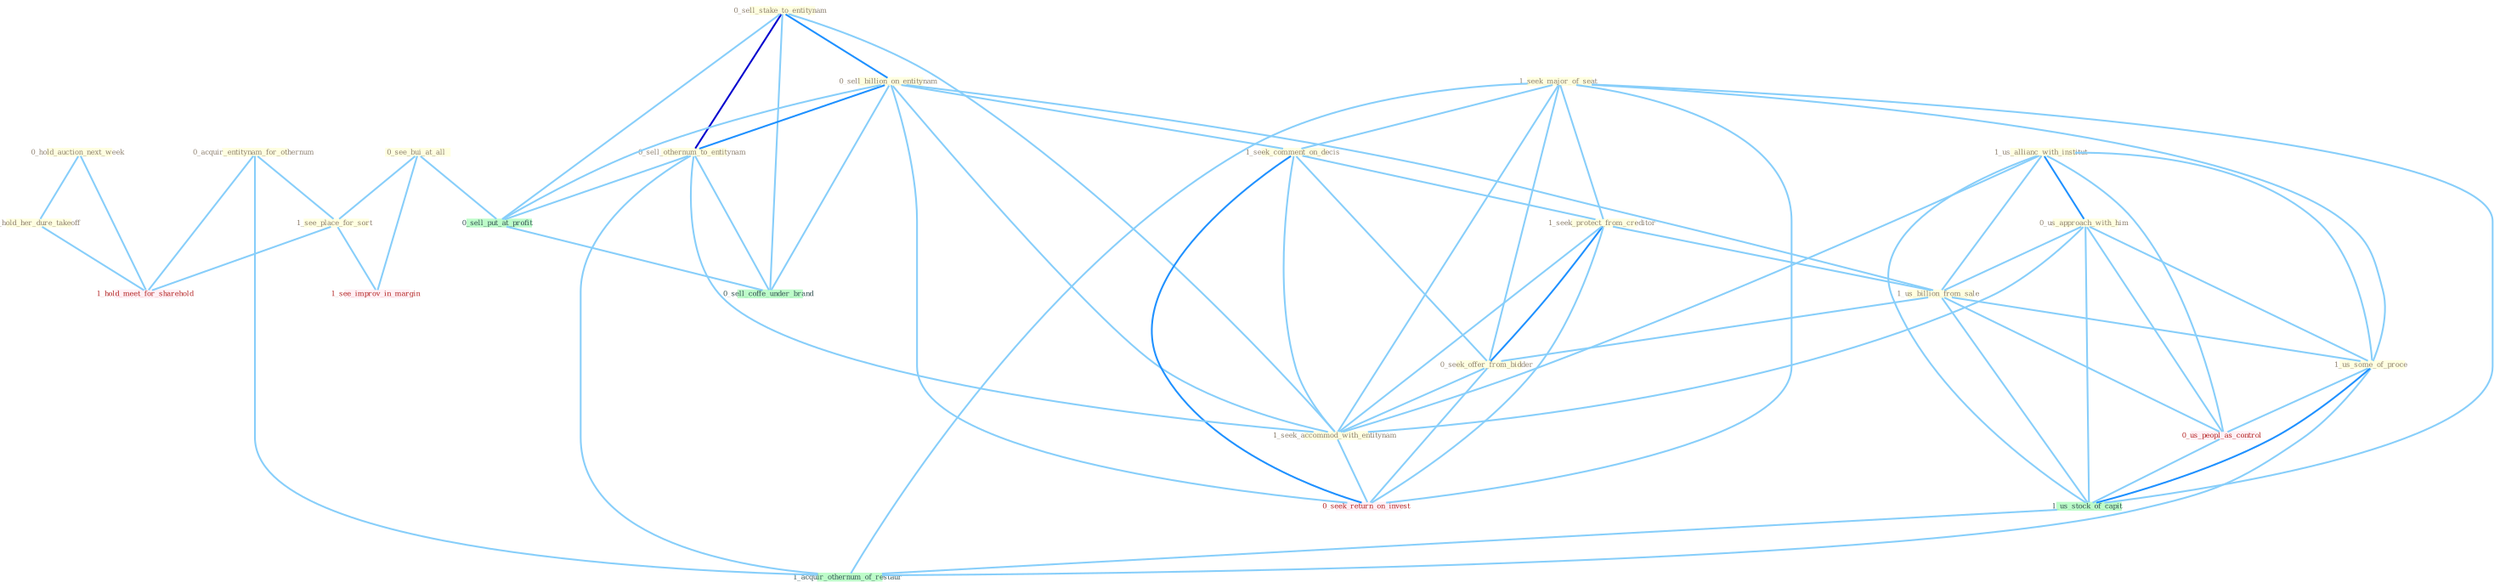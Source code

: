 Graph G{ 
    node
    [shape=polygon,style=filled,width=.5,height=.06,color="#BDFCC9",fixedsize=true,fontsize=4,
    fontcolor="#2f4f4f"];
    {node
    [color="#ffffe0", fontcolor="#8b7d6b"] "0_hold_auction_next_week " "0_acquir_entitynam_for_othernum " "1_seek_major_of_seat " "1_us_allianc_with_institut " "0_sell_stake_to_entitynam " "0_see_bui_at_all " "0_sell_billion_on_entitynam " "1_seek_comment_on_decis " "0_hold_her_dure_takeoff " "0_sell_othernum_to_entitynam " "1_seek_protect_from_creditor " "0_us_approach_with_him " "1_us_billion_from_sale " "1_us_some_of_proce " "1_see_place_for_sort " "0_seek_offer_from_bidder " "1_seek_accommod_with_entitynam "}
{node [color="#fff0f5", fontcolor="#b22222"] "0_us_peopl_as_control " "0_seek_return_on_invest " "1_see_improv_in_margin " "1_hold_meet_for_sharehold "}
edge [color="#B0E2FF"];

	"0_hold_auction_next_week " -- "0_hold_her_dure_takeoff " [w="1", color="#87cefa" ];
	"0_hold_auction_next_week " -- "1_hold_meet_for_sharehold " [w="1", color="#87cefa" ];
	"0_acquir_entitynam_for_othernum " -- "1_see_place_for_sort " [w="1", color="#87cefa" ];
	"0_acquir_entitynam_for_othernum " -- "1_hold_meet_for_sharehold " [w="1", color="#87cefa" ];
	"0_acquir_entitynam_for_othernum " -- "1_acquir_othernum_of_restaur " [w="1", color="#87cefa" ];
	"1_seek_major_of_seat " -- "1_seek_comment_on_decis " [w="1", color="#87cefa" ];
	"1_seek_major_of_seat " -- "1_seek_protect_from_creditor " [w="1", color="#87cefa" ];
	"1_seek_major_of_seat " -- "1_us_some_of_proce " [w="1", color="#87cefa" ];
	"1_seek_major_of_seat " -- "0_seek_offer_from_bidder " [w="1", color="#87cefa" ];
	"1_seek_major_of_seat " -- "1_seek_accommod_with_entitynam " [w="1", color="#87cefa" ];
	"1_seek_major_of_seat " -- "0_seek_return_on_invest " [w="1", color="#87cefa" ];
	"1_seek_major_of_seat " -- "1_us_stock_of_capit " [w="1", color="#87cefa" ];
	"1_seek_major_of_seat " -- "1_acquir_othernum_of_restaur " [w="1", color="#87cefa" ];
	"1_us_allianc_with_institut " -- "0_us_approach_with_him " [w="2", color="#1e90ff" , len=0.8];
	"1_us_allianc_with_institut " -- "1_us_billion_from_sale " [w="1", color="#87cefa" ];
	"1_us_allianc_with_institut " -- "1_us_some_of_proce " [w="1", color="#87cefa" ];
	"1_us_allianc_with_institut " -- "1_seek_accommod_with_entitynam " [w="1", color="#87cefa" ];
	"1_us_allianc_with_institut " -- "0_us_peopl_as_control " [w="1", color="#87cefa" ];
	"1_us_allianc_with_institut " -- "1_us_stock_of_capit " [w="1", color="#87cefa" ];
	"0_sell_stake_to_entitynam " -- "0_sell_billion_on_entitynam " [w="2", color="#1e90ff" , len=0.8];
	"0_sell_stake_to_entitynam " -- "0_sell_othernum_to_entitynam " [w="3", color="#0000cd" , len=0.6];
	"0_sell_stake_to_entitynam " -- "1_seek_accommod_with_entitynam " [w="1", color="#87cefa" ];
	"0_sell_stake_to_entitynam " -- "0_sell_put_at_profit " [w="1", color="#87cefa" ];
	"0_sell_stake_to_entitynam " -- "0_sell_coffe_under_brand " [w="1", color="#87cefa" ];
	"0_see_bui_at_all " -- "1_see_place_for_sort " [w="1", color="#87cefa" ];
	"0_see_bui_at_all " -- "0_sell_put_at_profit " [w="1", color="#87cefa" ];
	"0_see_bui_at_all " -- "1_see_improv_in_margin " [w="1", color="#87cefa" ];
	"0_sell_billion_on_entitynam " -- "1_seek_comment_on_decis " [w="1", color="#87cefa" ];
	"0_sell_billion_on_entitynam " -- "0_sell_othernum_to_entitynam " [w="2", color="#1e90ff" , len=0.8];
	"0_sell_billion_on_entitynam " -- "1_us_billion_from_sale " [w="1", color="#87cefa" ];
	"0_sell_billion_on_entitynam " -- "1_seek_accommod_with_entitynam " [w="1", color="#87cefa" ];
	"0_sell_billion_on_entitynam " -- "0_sell_put_at_profit " [w="1", color="#87cefa" ];
	"0_sell_billion_on_entitynam " -- "0_seek_return_on_invest " [w="1", color="#87cefa" ];
	"0_sell_billion_on_entitynam " -- "0_sell_coffe_under_brand " [w="1", color="#87cefa" ];
	"1_seek_comment_on_decis " -- "1_seek_protect_from_creditor " [w="1", color="#87cefa" ];
	"1_seek_comment_on_decis " -- "0_seek_offer_from_bidder " [w="1", color="#87cefa" ];
	"1_seek_comment_on_decis " -- "1_seek_accommod_with_entitynam " [w="1", color="#87cefa" ];
	"1_seek_comment_on_decis " -- "0_seek_return_on_invest " [w="2", color="#1e90ff" , len=0.8];
	"0_hold_her_dure_takeoff " -- "1_hold_meet_for_sharehold " [w="1", color="#87cefa" ];
	"0_sell_othernum_to_entitynam " -- "1_seek_accommod_with_entitynam " [w="1", color="#87cefa" ];
	"0_sell_othernum_to_entitynam " -- "0_sell_put_at_profit " [w="1", color="#87cefa" ];
	"0_sell_othernum_to_entitynam " -- "0_sell_coffe_under_brand " [w="1", color="#87cefa" ];
	"0_sell_othernum_to_entitynam " -- "1_acquir_othernum_of_restaur " [w="1", color="#87cefa" ];
	"1_seek_protect_from_creditor " -- "1_us_billion_from_sale " [w="1", color="#87cefa" ];
	"1_seek_protect_from_creditor " -- "0_seek_offer_from_bidder " [w="2", color="#1e90ff" , len=0.8];
	"1_seek_protect_from_creditor " -- "1_seek_accommod_with_entitynam " [w="1", color="#87cefa" ];
	"1_seek_protect_from_creditor " -- "0_seek_return_on_invest " [w="1", color="#87cefa" ];
	"0_us_approach_with_him " -- "1_us_billion_from_sale " [w="1", color="#87cefa" ];
	"0_us_approach_with_him " -- "1_us_some_of_proce " [w="1", color="#87cefa" ];
	"0_us_approach_with_him " -- "1_seek_accommod_with_entitynam " [w="1", color="#87cefa" ];
	"0_us_approach_with_him " -- "0_us_peopl_as_control " [w="1", color="#87cefa" ];
	"0_us_approach_with_him " -- "1_us_stock_of_capit " [w="1", color="#87cefa" ];
	"1_us_billion_from_sale " -- "1_us_some_of_proce " [w="1", color="#87cefa" ];
	"1_us_billion_from_sale " -- "0_seek_offer_from_bidder " [w="1", color="#87cefa" ];
	"1_us_billion_from_sale " -- "0_us_peopl_as_control " [w="1", color="#87cefa" ];
	"1_us_billion_from_sale " -- "1_us_stock_of_capit " [w="1", color="#87cefa" ];
	"1_us_some_of_proce " -- "0_us_peopl_as_control " [w="1", color="#87cefa" ];
	"1_us_some_of_proce " -- "1_us_stock_of_capit " [w="2", color="#1e90ff" , len=0.8];
	"1_us_some_of_proce " -- "1_acquir_othernum_of_restaur " [w="1", color="#87cefa" ];
	"1_see_place_for_sort " -- "1_see_improv_in_margin " [w="1", color="#87cefa" ];
	"1_see_place_for_sort " -- "1_hold_meet_for_sharehold " [w="1", color="#87cefa" ];
	"0_seek_offer_from_bidder " -- "1_seek_accommod_with_entitynam " [w="1", color="#87cefa" ];
	"0_seek_offer_from_bidder " -- "0_seek_return_on_invest " [w="1", color="#87cefa" ];
	"1_seek_accommod_with_entitynam " -- "0_seek_return_on_invest " [w="1", color="#87cefa" ];
	"0_us_peopl_as_control " -- "1_us_stock_of_capit " [w="1", color="#87cefa" ];
	"0_sell_put_at_profit " -- "0_sell_coffe_under_brand " [w="1", color="#87cefa" ];
	"1_us_stock_of_capit " -- "1_acquir_othernum_of_restaur " [w="1", color="#87cefa" ];
}